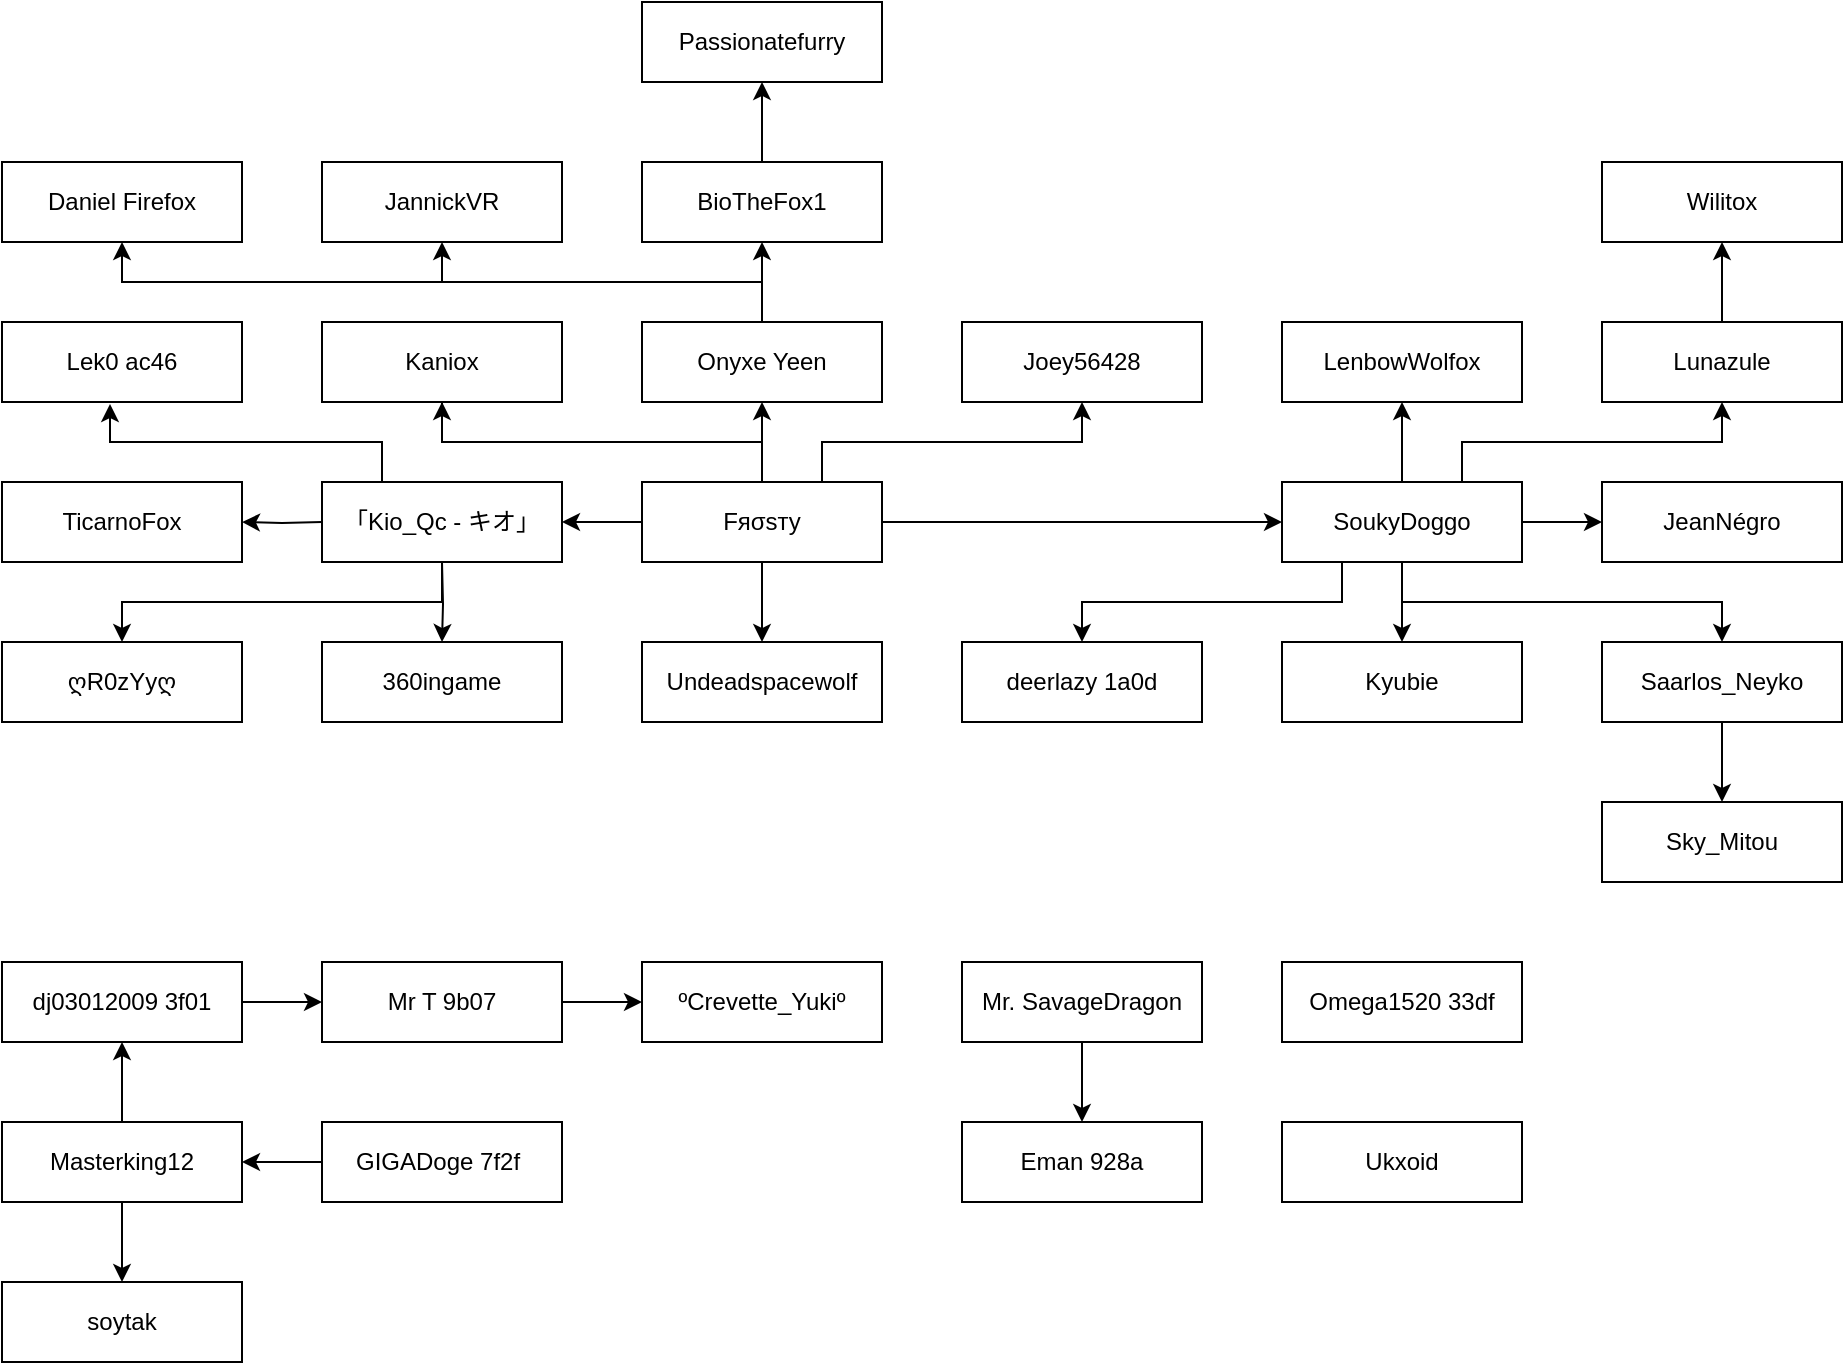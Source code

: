 <mxfile version="24.8.3">
  <diagram name="Page-1" id="kzbMt0qwAQdANpi8W9Ui">
    <mxGraphModel dx="1366" dy="781" grid="1" gridSize="10" guides="1" tooltips="1" connect="1" arrows="1" fold="1" page="1" pageScale="1" pageWidth="1600" pageHeight="900" math="0" shadow="0">
      <root>
        <mxCell id="0" />
        <mxCell id="1" parent="0" />
        <mxCell id="nPTzYKY_LypjdXd9V0ng-8" style="edgeStyle=orthogonalEdgeStyle;rounded=0;orthogonalLoop=1;jettySize=auto;html=1;exitX=0;exitY=0.5;exitDx=0;exitDy=0;entryX=1;entryY=0.5;entryDx=0;entryDy=0;" parent="1" source="nPTzYKY_LypjdXd9V0ng-1" target="N9GWcPVrBtqHLHFICxf_-35" edge="1">
          <mxGeometry relative="1" as="geometry">
            <mxPoint x="680" y="380" as="targetPoint" />
          </mxGeometry>
        </mxCell>
        <mxCell id="nPTzYKY_LypjdXd9V0ng-9" style="edgeStyle=orthogonalEdgeStyle;rounded=0;orthogonalLoop=1;jettySize=auto;html=1;exitX=1;exitY=0.5;exitDx=0;exitDy=0;" parent="1" source="nPTzYKY_LypjdXd9V0ng-1" target="nPTzYKY_LypjdXd9V0ng-4" edge="1">
          <mxGeometry relative="1" as="geometry" />
        </mxCell>
        <mxCell id="nPTzYKY_LypjdXd9V0ng-10" style="edgeStyle=orthogonalEdgeStyle;rounded=0;orthogonalLoop=1;jettySize=auto;html=1;exitX=0.5;exitY=1;exitDx=0;exitDy=0;entryX=0.5;entryY=0;entryDx=0;entryDy=0;" parent="1" source="nPTzYKY_LypjdXd9V0ng-1" target="nPTzYKY_LypjdXd9V0ng-5" edge="1">
          <mxGeometry relative="1" as="geometry" />
        </mxCell>
        <mxCell id="nPTzYKY_LypjdXd9V0ng-11" style="edgeStyle=orthogonalEdgeStyle;rounded=0;orthogonalLoop=1;jettySize=auto;html=1;exitX=0.5;exitY=0;exitDx=0;exitDy=0;entryX=0.5;entryY=1;entryDx=0;entryDy=0;" parent="1" source="nPTzYKY_LypjdXd9V0ng-1" target="nPTzYKY_LypjdXd9V0ng-2" edge="1">
          <mxGeometry relative="1" as="geometry" />
        </mxCell>
        <mxCell id="nPTzYKY_LypjdXd9V0ng-15" style="edgeStyle=orthogonalEdgeStyle;rounded=0;orthogonalLoop=1;jettySize=auto;html=1;exitX=0.5;exitY=0;exitDx=0;exitDy=0;entryX=0.5;entryY=1;entryDx=0;entryDy=0;" parent="1" source="nPTzYKY_LypjdXd9V0ng-1" target="nPTzYKY_LypjdXd9V0ng-14" edge="1">
          <mxGeometry relative="1" as="geometry" />
        </mxCell>
        <mxCell id="mHHikooyz67XYqdr1Pey-6" style="edgeStyle=orthogonalEdgeStyle;rounded=0;orthogonalLoop=1;jettySize=auto;html=1;exitX=0.75;exitY=0;exitDx=0;exitDy=0;entryX=0.5;entryY=1;entryDx=0;entryDy=0;" edge="1" parent="1" source="nPTzYKY_LypjdXd9V0ng-1" target="N9GWcPVrBtqHLHFICxf_-3">
          <mxGeometry relative="1" as="geometry" />
        </mxCell>
        <mxCell id="nPTzYKY_LypjdXd9V0ng-1" value="Fяσѕту" style="rounded=0;whiteSpace=wrap;html=1;" parent="1" vertex="1">
          <mxGeometry x="720" y="360" width="120" height="40" as="geometry" />
        </mxCell>
        <mxCell id="nPTzYKY_LypjdXd9V0ng-2" value="Kaniox" style="rounded=0;whiteSpace=wrap;html=1;" parent="1" vertex="1">
          <mxGeometry x="560" y="280" width="120" height="40" as="geometry" />
        </mxCell>
        <mxCell id="nPTzYKY_LypjdXd9V0ng-3" value="" style="endArrow=none;html=1;rounded=0;entryX=0.5;entryY=1;entryDx=0;entryDy=0;exitX=0.5;exitY=0;exitDx=0;exitDy=0;" parent="1" source="nPTzYKY_LypjdXd9V0ng-1" target="nPTzYKY_LypjdXd9V0ng-2" edge="1">
          <mxGeometry width="50" height="50" relative="1" as="geometry">
            <mxPoint x="750" y="380" as="sourcePoint" />
            <mxPoint x="800" y="330" as="targetPoint" />
            <Array as="points">
              <mxPoint x="780" y="340" />
              <mxPoint x="620" y="340" />
            </Array>
          </mxGeometry>
        </mxCell>
        <mxCell id="nPTzYKY_LypjdXd9V0ng-13" style="edgeStyle=orthogonalEdgeStyle;rounded=0;orthogonalLoop=1;jettySize=auto;html=1;exitX=1;exitY=0.5;exitDx=0;exitDy=0;" parent="1" source="nPTzYKY_LypjdXd9V0ng-4" target="nPTzYKY_LypjdXd9V0ng-12" edge="1">
          <mxGeometry relative="1" as="geometry" />
        </mxCell>
        <mxCell id="nPTzYKY_LypjdXd9V0ng-19" value="" style="edgeStyle=orthogonalEdgeStyle;rounded=0;orthogonalLoop=1;jettySize=auto;html=1;" parent="1" source="nPTzYKY_LypjdXd9V0ng-4" target="nPTzYKY_LypjdXd9V0ng-18" edge="1">
          <mxGeometry relative="1" as="geometry" />
        </mxCell>
        <mxCell id="nPTzYKY_LypjdXd9V0ng-23" style="edgeStyle=orthogonalEdgeStyle;rounded=0;orthogonalLoop=1;jettySize=auto;html=1;exitX=0.5;exitY=1;exitDx=0;exitDy=0;entryX=0.5;entryY=0;entryDx=0;entryDy=0;" parent="1" source="nPTzYKY_LypjdXd9V0ng-4" target="nPTzYKY_LypjdXd9V0ng-22" edge="1">
          <mxGeometry relative="1" as="geometry" />
        </mxCell>
        <mxCell id="mHHikooyz67XYqdr1Pey-7" style="edgeStyle=orthogonalEdgeStyle;rounded=0;orthogonalLoop=1;jettySize=auto;html=1;exitX=0.75;exitY=0;exitDx=0;exitDy=0;entryX=0.5;entryY=1;entryDx=0;entryDy=0;" edge="1" parent="1" source="nPTzYKY_LypjdXd9V0ng-4" target="nPTzYKY_LypjdXd9V0ng-26">
          <mxGeometry relative="1" as="geometry" />
        </mxCell>
        <mxCell id="mHHikooyz67XYqdr1Pey-10" style="edgeStyle=orthogonalEdgeStyle;rounded=0;orthogonalLoop=1;jettySize=auto;html=1;exitX=0.5;exitY=0;exitDx=0;exitDy=0;entryX=0.5;entryY=1;entryDx=0;entryDy=0;" edge="1" parent="1" source="nPTzYKY_LypjdXd9V0ng-4" target="nPTzYKY_LypjdXd9V0ng-34">
          <mxGeometry relative="1" as="geometry" />
        </mxCell>
        <mxCell id="mHHikooyz67XYqdr1Pey-12" style="edgeStyle=orthogonalEdgeStyle;rounded=0;orthogonalLoop=1;jettySize=auto;html=1;exitX=0.25;exitY=1;exitDx=0;exitDy=0;entryX=0.5;entryY=0;entryDx=0;entryDy=0;" edge="1" parent="1" source="nPTzYKY_LypjdXd9V0ng-4" target="N9GWcPVrBtqHLHFICxf_-29">
          <mxGeometry relative="1" as="geometry" />
        </mxCell>
        <mxCell id="nPTzYKY_LypjdXd9V0ng-4" value="SoukyDoggo" style="rounded=0;whiteSpace=wrap;html=1;" parent="1" vertex="1">
          <mxGeometry x="1040" y="360" width="120" height="40" as="geometry" />
        </mxCell>
        <mxCell id="nPTzYKY_LypjdXd9V0ng-5" value="Undeadspacewolf" style="rounded=0;whiteSpace=wrap;html=1;" parent="1" vertex="1">
          <mxGeometry x="720" y="440" width="120" height="40" as="geometry" />
        </mxCell>
        <mxCell id="nPTzYKY_LypjdXd9V0ng-17" style="edgeStyle=orthogonalEdgeStyle;rounded=0;orthogonalLoop=1;jettySize=auto;html=1;exitX=0;exitY=0.5;exitDx=0;exitDy=0;entryX=1;entryY=0.5;entryDx=0;entryDy=0;" parent="1" target="nPTzYKY_LypjdXd9V0ng-16" edge="1">
          <mxGeometry relative="1" as="geometry">
            <mxPoint x="560" y="380" as="sourcePoint" />
          </mxGeometry>
        </mxCell>
        <mxCell id="nPTzYKY_LypjdXd9V0ng-31" style="edgeStyle=orthogonalEdgeStyle;rounded=0;orthogonalLoop=1;jettySize=auto;html=1;exitX=0.5;exitY=1;exitDx=0;exitDy=0;entryX=0.5;entryY=0;entryDx=0;entryDy=0;" parent="1" target="nPTzYKY_LypjdXd9V0ng-30" edge="1">
          <mxGeometry relative="1" as="geometry">
            <mxPoint x="620" y="400" as="sourcePoint" />
          </mxGeometry>
        </mxCell>
        <mxCell id="nPTzYKY_LypjdXd9V0ng-12" value="JeanNégro" style="rounded=0;whiteSpace=wrap;html=1;" parent="1" vertex="1">
          <mxGeometry x="1200" y="360" width="120" height="40" as="geometry" />
        </mxCell>
        <mxCell id="nPTzYKY_LypjdXd9V0ng-21" style="edgeStyle=orthogonalEdgeStyle;rounded=0;orthogonalLoop=1;jettySize=auto;html=1;exitX=0.5;exitY=0;exitDx=0;exitDy=0;entryX=0.5;entryY=1;entryDx=0;entryDy=0;" parent="1" source="nPTzYKY_LypjdXd9V0ng-14" target="nPTzYKY_LypjdXd9V0ng-20" edge="1">
          <mxGeometry relative="1" as="geometry" />
        </mxCell>
        <mxCell id="N9GWcPVrBtqHLHFICxf_-8" style="edgeStyle=orthogonalEdgeStyle;rounded=0;orthogonalLoop=1;jettySize=auto;html=1;exitX=0.5;exitY=0;exitDx=0;exitDy=0;entryX=0.5;entryY=1;entryDx=0;entryDy=0;" parent="1" source="nPTzYKY_LypjdXd9V0ng-14" target="N9GWcPVrBtqHLHFICxf_-7" edge="1">
          <mxGeometry relative="1" as="geometry" />
        </mxCell>
        <mxCell id="N9GWcPVrBtqHLHFICxf_-10" style="edgeStyle=orthogonalEdgeStyle;rounded=0;orthogonalLoop=1;jettySize=auto;html=1;exitX=0.5;exitY=0;exitDx=0;exitDy=0;entryX=0.5;entryY=1;entryDx=0;entryDy=0;" parent="1" source="nPTzYKY_LypjdXd9V0ng-14" target="N9GWcPVrBtqHLHFICxf_-9" edge="1">
          <mxGeometry relative="1" as="geometry" />
        </mxCell>
        <mxCell id="nPTzYKY_LypjdXd9V0ng-14" value="Onyxe Yeen" style="rounded=0;whiteSpace=wrap;html=1;" parent="1" vertex="1">
          <mxGeometry x="720" y="280" width="120" height="40" as="geometry" />
        </mxCell>
        <mxCell id="nPTzYKY_LypjdXd9V0ng-16" value="TicarnoFox" style="rounded=0;whiteSpace=wrap;html=1;" parent="1" vertex="1">
          <mxGeometry x="400" y="360" width="120" height="40" as="geometry" />
        </mxCell>
        <mxCell id="nPTzYKY_LypjdXd9V0ng-18" value="Kyubie" style="rounded=0;whiteSpace=wrap;html=1;" parent="1" vertex="1">
          <mxGeometry x="1040" y="440" width="120" height="40" as="geometry" />
        </mxCell>
        <mxCell id="N9GWcPVrBtqHLHFICxf_-26" style="edgeStyle=orthogonalEdgeStyle;rounded=0;orthogonalLoop=1;jettySize=auto;html=1;exitX=0.5;exitY=0;exitDx=0;exitDy=0;entryX=0.5;entryY=1;entryDx=0;entryDy=0;" parent="1" source="nPTzYKY_LypjdXd9V0ng-20" target="N9GWcPVrBtqHLHFICxf_-25" edge="1">
          <mxGeometry relative="1" as="geometry" />
        </mxCell>
        <mxCell id="nPTzYKY_LypjdXd9V0ng-20" value="BioTheFox1" style="rounded=0;whiteSpace=wrap;html=1;" parent="1" vertex="1">
          <mxGeometry x="720" y="200" width="120" height="40" as="geometry" />
        </mxCell>
        <mxCell id="nPTzYKY_LypjdXd9V0ng-25" value="" style="edgeStyle=orthogonalEdgeStyle;rounded=0;orthogonalLoop=1;jettySize=auto;html=1;" parent="1" source="nPTzYKY_LypjdXd9V0ng-22" target="nPTzYKY_LypjdXd9V0ng-24" edge="1">
          <mxGeometry relative="1" as="geometry" />
        </mxCell>
        <mxCell id="nPTzYKY_LypjdXd9V0ng-22" value="Saarlos_Neyko" style="rounded=0;whiteSpace=wrap;html=1;" parent="1" vertex="1">
          <mxGeometry x="1200" y="440" width="120" height="40" as="geometry" />
        </mxCell>
        <mxCell id="nPTzYKY_LypjdXd9V0ng-24" value="Sky_Mitou" style="rounded=0;whiteSpace=wrap;html=1;" parent="1" vertex="1">
          <mxGeometry x="1200" y="520" width="120" height="40" as="geometry" />
        </mxCell>
        <mxCell id="nPTzYKY_LypjdXd9V0ng-29" style="edgeStyle=orthogonalEdgeStyle;rounded=0;orthogonalLoop=1;jettySize=auto;html=1;exitX=0.5;exitY=0;exitDx=0;exitDy=0;entryX=0.5;entryY=1;entryDx=0;entryDy=0;" parent="1" source="nPTzYKY_LypjdXd9V0ng-26" target="nPTzYKY_LypjdXd9V0ng-28" edge="1">
          <mxGeometry relative="1" as="geometry" />
        </mxCell>
        <mxCell id="nPTzYKY_LypjdXd9V0ng-26" value="Lunazule" style="rounded=0;whiteSpace=wrap;html=1;" parent="1" vertex="1">
          <mxGeometry x="1200" y="280" width="120" height="40" as="geometry" />
        </mxCell>
        <mxCell id="nPTzYKY_LypjdXd9V0ng-28" value="Wilitox" style="rounded=0;whiteSpace=wrap;html=1;" parent="1" vertex="1">
          <mxGeometry x="1200" y="200" width="120" height="40" as="geometry" />
        </mxCell>
        <mxCell id="nPTzYKY_LypjdXd9V0ng-30" value="360ingame" style="rounded=0;whiteSpace=wrap;html=1;" parent="1" vertex="1">
          <mxGeometry x="560" y="440" width="120" height="40" as="geometry" />
        </mxCell>
        <mxCell id="nPTzYKY_LypjdXd9V0ng-32" value="ღR0zYyღ" style="rounded=0;whiteSpace=wrap;html=1;" parent="1" vertex="1">
          <mxGeometry x="400" y="440" width="120" height="40" as="geometry" />
        </mxCell>
        <mxCell id="nPTzYKY_LypjdXd9V0ng-34" value="LenbowWolfox" style="rounded=0;whiteSpace=wrap;html=1;" parent="1" vertex="1">
          <mxGeometry x="1040" y="280" width="120" height="40" as="geometry" />
        </mxCell>
        <mxCell id="N9GWcPVrBtqHLHFICxf_-3" value="Joey56428" style="rounded=0;whiteSpace=wrap;html=1;" parent="1" vertex="1">
          <mxGeometry x="880" y="280" width="120" height="40" as="geometry" />
        </mxCell>
        <mxCell id="N9GWcPVrBtqHLHFICxf_-12" style="edgeStyle=orthogonalEdgeStyle;rounded=0;orthogonalLoop=1;jettySize=auto;html=1;exitX=0.5;exitY=1;exitDx=0;exitDy=0;entryX=0.5;entryY=0;entryDx=0;entryDy=0;" parent="1" source="N9GWcPVrBtqHLHFICxf_-6" target="N9GWcPVrBtqHLHFICxf_-11" edge="1">
          <mxGeometry relative="1" as="geometry" />
        </mxCell>
        <mxCell id="N9GWcPVrBtqHLHFICxf_-6" value="Mr. SavageDragon" style="rounded=0;whiteSpace=wrap;html=1;" parent="1" vertex="1">
          <mxGeometry x="880" y="600" width="120" height="40" as="geometry" />
        </mxCell>
        <mxCell id="N9GWcPVrBtqHLHFICxf_-7" value="JannickVR" style="rounded=0;whiteSpace=wrap;html=1;" parent="1" vertex="1">
          <mxGeometry x="560" y="200" width="120" height="40" as="geometry" />
        </mxCell>
        <mxCell id="N9GWcPVrBtqHLHFICxf_-9" value="Daniel Firefox" style="rounded=0;whiteSpace=wrap;html=1;" parent="1" vertex="1">
          <mxGeometry x="400" y="200" width="120" height="40" as="geometry" />
        </mxCell>
        <mxCell id="N9GWcPVrBtqHLHFICxf_-11" value="Eman 928a" style="rounded=0;whiteSpace=wrap;html=1;" parent="1" vertex="1">
          <mxGeometry x="880" y="680" width="120" height="40" as="geometry" />
        </mxCell>
        <mxCell id="N9GWcPVrBtqHLHFICxf_-13" value="Lek0 ac46" style="rounded=0;whiteSpace=wrap;html=1;" parent="1" vertex="1">
          <mxGeometry x="400" y="280" width="120" height="40" as="geometry" />
        </mxCell>
        <mxCell id="N9GWcPVrBtqHLHFICxf_-33" style="edgeStyle=orthogonalEdgeStyle;rounded=0;orthogonalLoop=1;jettySize=auto;html=1;exitX=1;exitY=0.5;exitDx=0;exitDy=0;entryX=0;entryY=0.5;entryDx=0;entryDy=0;" parent="1" source="N9GWcPVrBtqHLHFICxf_-15" target="N9GWcPVrBtqHLHFICxf_-27" edge="1">
          <mxGeometry relative="1" as="geometry" />
        </mxCell>
        <mxCell id="N9GWcPVrBtqHLHFICxf_-15" value="Mr T 9b07" style="rounded=0;whiteSpace=wrap;html=1;" parent="1" vertex="1">
          <mxGeometry x="560" y="600" width="120" height="40" as="geometry" />
        </mxCell>
        <mxCell id="N9GWcPVrBtqHLHFICxf_-32" style="edgeStyle=orthogonalEdgeStyle;rounded=0;orthogonalLoop=1;jettySize=auto;html=1;exitX=1;exitY=0.5;exitDx=0;exitDy=0;entryX=0;entryY=0.5;entryDx=0;entryDy=0;" parent="1" source="N9GWcPVrBtqHLHFICxf_-16" target="N9GWcPVrBtqHLHFICxf_-15" edge="1">
          <mxGeometry relative="1" as="geometry" />
        </mxCell>
        <mxCell id="N9GWcPVrBtqHLHFICxf_-16" value="dj03012009 3f01" style="rounded=0;whiteSpace=wrap;html=1;" parent="1" vertex="1">
          <mxGeometry x="400" y="600" width="120" height="40" as="geometry" />
        </mxCell>
        <mxCell id="N9GWcPVrBtqHLHFICxf_-30" value="" style="edgeStyle=orthogonalEdgeStyle;rounded=0;orthogonalLoop=1;jettySize=auto;html=1;" parent="1" source="N9GWcPVrBtqHLHFICxf_-18" target="N9GWcPVrBtqHLHFICxf_-19" edge="1">
          <mxGeometry relative="1" as="geometry" />
        </mxCell>
        <mxCell id="N9GWcPVrBtqHLHFICxf_-18" value="&lt;div style=&quot;display: flex;&quot;&gt;&lt;div style=&quot;flex: 1 1 0%; display: flex; align-items: center; margin-left: 15px;&quot;&gt;&lt;div style=&quot;flex: 1 1 0%;&quot;&gt;&lt;div&gt;GIGADoge 7f2f&lt;/div&gt;&lt;/div&gt;&lt;/div&gt;&lt;/div&gt;" style="rounded=0;whiteSpace=wrap;html=1;align=left;" parent="1" vertex="1">
          <mxGeometry x="560" y="680" width="120" height="40" as="geometry" />
        </mxCell>
        <mxCell id="N9GWcPVrBtqHLHFICxf_-31" style="edgeStyle=orthogonalEdgeStyle;rounded=0;orthogonalLoop=1;jettySize=auto;html=1;exitX=0.5;exitY=0;exitDx=0;exitDy=0;entryX=0.5;entryY=1;entryDx=0;entryDy=0;" parent="1" source="N9GWcPVrBtqHLHFICxf_-19" target="N9GWcPVrBtqHLHFICxf_-16" edge="1">
          <mxGeometry relative="1" as="geometry" />
        </mxCell>
        <mxCell id="mHHikooyz67XYqdr1Pey-5" value="" style="edgeStyle=orthogonalEdgeStyle;rounded=0;orthogonalLoop=1;jettySize=auto;html=1;" edge="1" parent="1" source="N9GWcPVrBtqHLHFICxf_-19" target="mHHikooyz67XYqdr1Pey-2">
          <mxGeometry relative="1" as="geometry" />
        </mxCell>
        <mxCell id="N9GWcPVrBtqHLHFICxf_-19" value="Masterking12" style="rounded=0;whiteSpace=wrap;html=1;" parent="1" vertex="1">
          <mxGeometry x="400" y="680" width="120" height="40" as="geometry" />
        </mxCell>
        <mxCell id="N9GWcPVrBtqHLHFICxf_-22" value="Ukxoid" style="rounded=0;whiteSpace=wrap;html=1;" parent="1" vertex="1">
          <mxGeometry x="1040" y="680" width="120" height="40" as="geometry" />
        </mxCell>
        <mxCell id="N9GWcPVrBtqHLHFICxf_-23" value="Omega1520 33df" style="rounded=0;whiteSpace=wrap;html=1;" parent="1" vertex="1">
          <mxGeometry x="1040" y="600" width="120" height="40" as="geometry" />
        </mxCell>
        <mxCell id="N9GWcPVrBtqHLHFICxf_-25" value="Passionatefurry" style="rounded=0;whiteSpace=wrap;html=1;" parent="1" vertex="1">
          <mxGeometry x="720" y="120" width="120" height="40" as="geometry" />
        </mxCell>
        <mxCell id="N9GWcPVrBtqHLHFICxf_-27" value="ºCrevette_Yukiº" style="rounded=0;whiteSpace=wrap;html=1;" parent="1" vertex="1">
          <mxGeometry x="720" y="600" width="120" height="40" as="geometry" />
        </mxCell>
        <mxCell id="N9GWcPVrBtqHLHFICxf_-29" value="deerlazy 1a0d" style="rounded=0;whiteSpace=wrap;html=1;" parent="1" vertex="1">
          <mxGeometry x="880" y="440" width="120" height="40" as="geometry" />
        </mxCell>
        <mxCell id="N9GWcPVrBtqHLHFICxf_-37" style="edgeStyle=orthogonalEdgeStyle;rounded=0;orthogonalLoop=1;jettySize=auto;html=1;exitX=0.5;exitY=1;exitDx=0;exitDy=0;entryX=0.5;entryY=0;entryDx=0;entryDy=0;" parent="1" source="N9GWcPVrBtqHLHFICxf_-35" target="nPTzYKY_LypjdXd9V0ng-32" edge="1">
          <mxGeometry relative="1" as="geometry" />
        </mxCell>
        <mxCell id="N9GWcPVrBtqHLHFICxf_-35" value="「Kio_Qc - キオ」" style="rounded=0;whiteSpace=wrap;html=1;" parent="1" vertex="1">
          <mxGeometry x="560" y="360" width="120" height="40" as="geometry" />
        </mxCell>
        <mxCell id="N9GWcPVrBtqHLHFICxf_-36" style="edgeStyle=orthogonalEdgeStyle;rounded=0;orthogonalLoop=1;jettySize=auto;html=1;exitX=0.25;exitY=0;exitDx=0;exitDy=0;entryX=0.45;entryY=1.025;entryDx=0;entryDy=0;entryPerimeter=0;" parent="1" source="N9GWcPVrBtqHLHFICxf_-35" target="N9GWcPVrBtqHLHFICxf_-13" edge="1">
          <mxGeometry relative="1" as="geometry" />
        </mxCell>
        <mxCell id="mHHikooyz67XYqdr1Pey-2" value="soytak" style="rounded=0;whiteSpace=wrap;html=1;" vertex="1" parent="1">
          <mxGeometry x="400" y="760" width="120" height="40" as="geometry" />
        </mxCell>
      </root>
    </mxGraphModel>
  </diagram>
</mxfile>
